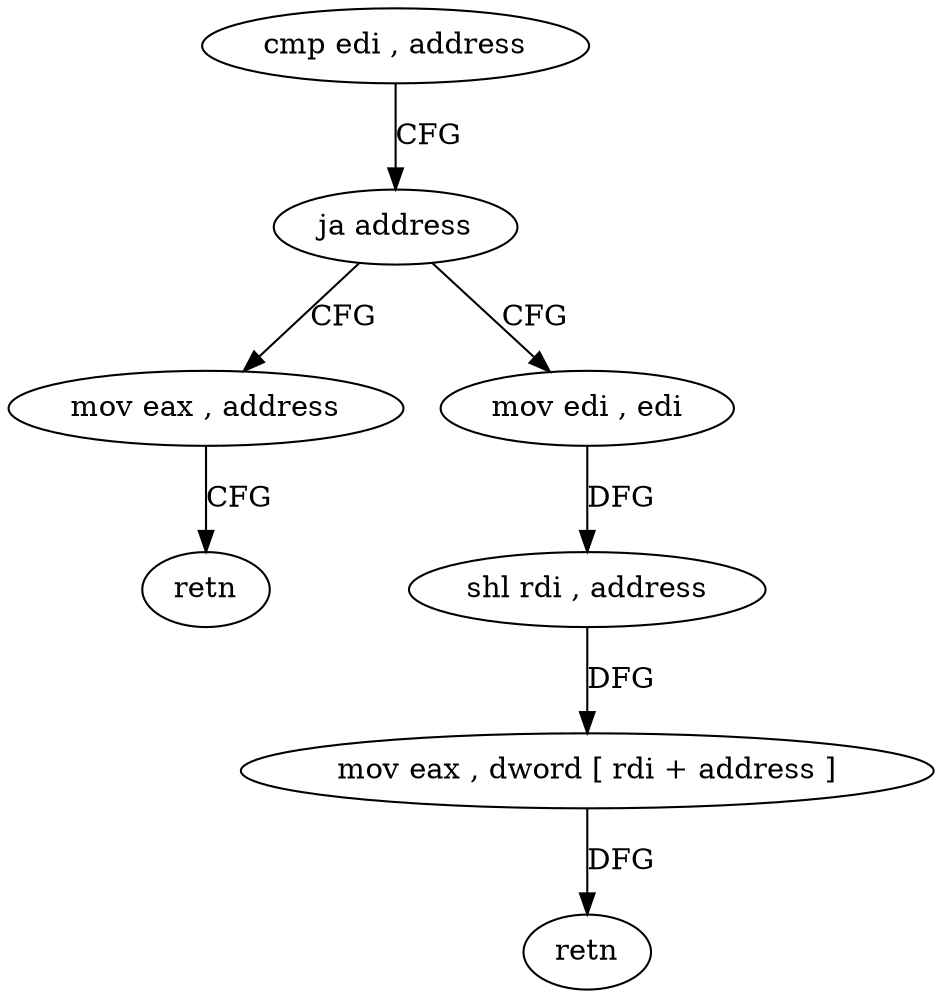 digraph "func" {
"4263359" [label = "cmp edi , address" ]
"4263362" [label = "ja address" ]
"4263377" [label = "mov eax , address" ]
"4263364" [label = "mov edi , edi" ]
"4263382" [label = "retn" ]
"4263366" [label = "shl rdi , address" ]
"4263370" [label = "mov eax , dword [ rdi + address ]" ]
"4263376" [label = "retn" ]
"4263359" -> "4263362" [ label = "CFG" ]
"4263362" -> "4263377" [ label = "CFG" ]
"4263362" -> "4263364" [ label = "CFG" ]
"4263377" -> "4263382" [ label = "CFG" ]
"4263364" -> "4263366" [ label = "DFG" ]
"4263366" -> "4263370" [ label = "DFG" ]
"4263370" -> "4263376" [ label = "DFG" ]
}
